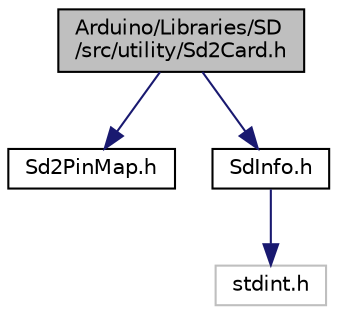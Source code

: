 digraph "Arduino/Libraries/SD/src/utility/Sd2Card.h"
{
  edge [fontname="Helvetica",fontsize="10",labelfontname="Helvetica",labelfontsize="10"];
  node [fontname="Helvetica",fontsize="10",shape=record];
  Node0 [label="Arduino/Libraries/SD\l/src/utility/Sd2Card.h",height=0.2,width=0.4,color="black", fillcolor="grey75", style="filled", fontcolor="black"];
  Node0 -> Node1 [color="midnightblue",fontsize="10",style="solid",fontname="Helvetica"];
  Node1 [label="Sd2PinMap.h",height=0.2,width=0.4,color="black", fillcolor="white", style="filled",URL="$_sd2_pin_map_8h.html"];
  Node0 -> Node2 [color="midnightblue",fontsize="10",style="solid",fontname="Helvetica"];
  Node2 [label="SdInfo.h",height=0.2,width=0.4,color="black", fillcolor="white", style="filled",URL="$_sd_info_8h.html"];
  Node2 -> Node3 [color="midnightblue",fontsize="10",style="solid",fontname="Helvetica"];
  Node3 [label="stdint.h",height=0.2,width=0.4,color="grey75", fillcolor="white", style="filled"];
}
